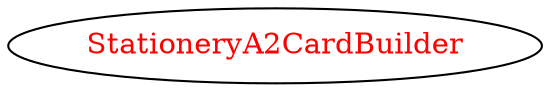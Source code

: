digraph dependencyGraph {
 concentrate=true;
 ranksep="2.0";
 rankdir="LR"; 
 splines="ortho";
"StationeryA2CardBuilder" [fontcolor="red"];
}
